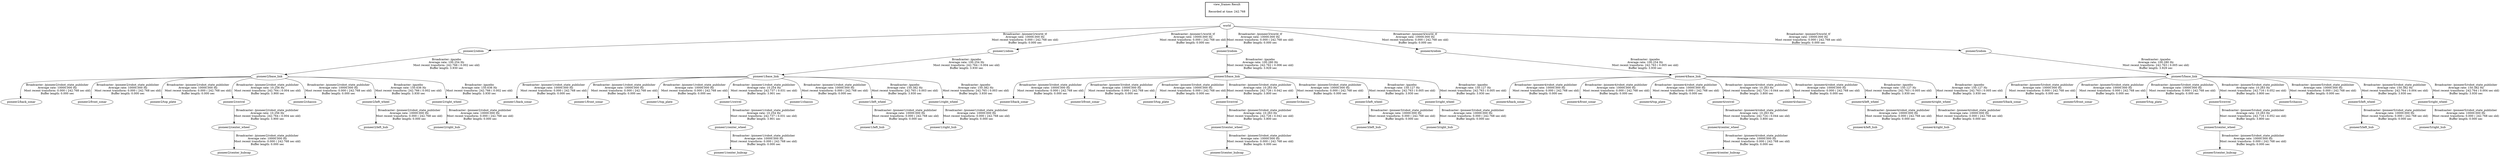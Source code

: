 digraph G {
"world" -> "pioneer2/odom"[label="Broadcaster: /pioneer2/world_tf\nAverage rate: 10000.000 Hz\nMost recent transform: 0.000 ( 242.768 sec old)\nBuffer length: 0.000 sec\n"];
"pioneer2/base_link" -> "pioneer2/back_sonar"[label="Broadcaster: /pioneer2/robot_state_publisher\nAverage rate: 10000.000 Hz\nMost recent transform: 0.000 ( 242.768 sec old)\nBuffer length: 0.000 sec\n"];
"pioneer2/odom" -> "pioneer2/base_link"[label="Broadcaster: /gazebo\nAverage rate: 100.254 Hz\nMost recent transform: 242.766 ( 0.002 sec old)\nBuffer length: 3.930 sec\n"];
"pioneer2/base_link" -> "pioneer2/front_sonar"[label="Broadcaster: /pioneer2/robot_state_publisher\nAverage rate: 10000.000 Hz\nMost recent transform: 0.000 ( 242.768 sec old)\nBuffer length: 0.000 sec\n"];
"pioneer2/base_link" -> "pioneer2/top_plate"[label="Broadcaster: /pioneer2/robot_state_publisher\nAverage rate: 10000.000 Hz\nMost recent transform: 0.000 ( 242.768 sec old)\nBuffer length: 0.000 sec\n"];
"pioneer2/center_wheel" -> "pioneer2/center_hubcap"[label="Broadcaster: /pioneer2/robot_state_publisher\nAverage rate: 10000.000 Hz\nMost recent transform: 0.000 ( 242.768 sec old)\nBuffer length: 0.000 sec\n"];
"pioneer2/swivel" -> "pioneer2/center_wheel"[label="Broadcaster: /pioneer2/robot_state_publisher\nAverage rate: 10.256 Hz\nMost recent transform: 242.764 ( 0.004 sec old)\nBuffer length: 3.900 sec\n"];
"pioneer2/base_link" -> "pioneer2/chassis"[label="Broadcaster: /pioneer2/robot_state_publisher\nAverage rate: 10000.000 Hz\nMost recent transform: 0.000 ( 242.768 sec old)\nBuffer length: 0.000 sec\n"];
"pioneer2/left_wheel" -> "pioneer2/left_hub"[label="Broadcaster: /pioneer2/robot_state_publisher\nAverage rate: 10000.000 Hz\nMost recent transform: 0.000 ( 242.768 sec old)\nBuffer length: 0.000 sec\n"];
"pioneer2/base_link" -> "pioneer2/left_wheel"[label="Broadcaster: /gazebo\nAverage rate: 150.636 Hz\nMost recent transform: 242.766 ( 0.002 sec old)\nBuffer length: 3.930 sec\n"];
"pioneer2/right_wheel" -> "pioneer2/right_hub"[label="Broadcaster: /pioneer2/robot_state_publisher\nAverage rate: 10000.000 Hz\nMost recent transform: 0.000 ( 242.768 sec old)\nBuffer length: 0.000 sec\n"];
"pioneer2/base_link" -> "pioneer2/right_wheel"[label="Broadcaster: /gazebo\nAverage rate: 150.636 Hz\nMost recent transform: 242.766 ( 0.002 sec old)\nBuffer length: 3.930 sec\n"];
"world" -> "pioneer1/odom"[label="Broadcaster: /pioneer1/world_tf\nAverage rate: 10000.000 Hz\nMost recent transform: 0.000 ( 242.768 sec old)\nBuffer length: 0.000 sec\n"];
"world" -> "pioneer3/odom"[label="Broadcaster: /pioneer3/world_tf\nAverage rate: 10000.000 Hz\nMost recent transform: 0.000 ( 242.768 sec old)\nBuffer length: 0.000 sec\n"];
"pioneer1/base_link" -> "pioneer1/back_sonar"[label="Broadcaster: /pioneer1/robot_state_publisher\nAverage rate: 10000.000 Hz\nMost recent transform: 0.000 ( 242.768 sec old)\nBuffer length: 0.000 sec\n"];
"pioneer1/odom" -> "pioneer1/base_link"[label="Broadcaster: /gazebo\nAverage rate: 100.254 Hz\nMost recent transform: 242.764 ( 0.004 sec old)\nBuffer length: 3.930 sec\n"];
"pioneer1/base_link" -> "pioneer1/front_sonar"[label="Broadcaster: /pioneer1/robot_state_publisher\nAverage rate: 10000.000 Hz\nMost recent transform: 0.000 ( 242.768 sec old)\nBuffer length: 0.000 sec\n"];
"pioneer1/base_link" -> "pioneer1/top_plate"[label="Broadcaster: /pioneer1/robot_state_publisher\nAverage rate: 10000.000 Hz\nMost recent transform: 0.000 ( 242.768 sec old)\nBuffer length: 0.000 sec\n"];
"pioneer1/center_wheel" -> "pioneer1/center_hubcap"[label="Broadcaster: /pioneer1/robot_state_publisher\nAverage rate: 10000.000 Hz\nMost recent transform: 0.000 ( 242.768 sec old)\nBuffer length: 0.000 sec\n"];
"pioneer1/swivel" -> "pioneer1/center_wheel"[label="Broadcaster: /pioneer1/robot_state_publisher\nAverage rate: 10.254 Hz\nMost recent transform: 242.737 ( 0.031 sec old)\nBuffer length: 3.901 sec\n"];
"pioneer1/base_link" -> "pioneer1/chassis"[label="Broadcaster: /pioneer1/robot_state_publisher\nAverage rate: 10000.000 Hz\nMost recent transform: 0.000 ( 242.768 sec old)\nBuffer length: 0.000 sec\n"];
"pioneer1/left_wheel" -> "pioneer1/left_hub"[label="Broadcaster: /pioneer1/robot_state_publisher\nAverage rate: 10000.000 Hz\nMost recent transform: 0.000 ( 242.768 sec old)\nBuffer length: 0.000 sec\n"];
"pioneer1/base_link" -> "pioneer1/left_wheel"[label="Broadcaster: /gazebo\nAverage rate: 150.382 Hz\nMost recent transform: 242.765 ( 0.003 sec old)\nBuffer length: 3.930 sec\n"];
"pioneer1/right_wheel" -> "pioneer1/right_hub"[label="Broadcaster: /pioneer1/robot_state_publisher\nAverage rate: 10000.000 Hz\nMost recent transform: 0.000 ( 242.768 sec old)\nBuffer length: 0.000 sec\n"];
"pioneer1/base_link" -> "pioneer1/right_wheel"[label="Broadcaster: /gazebo\nAverage rate: 150.382 Hz\nMost recent transform: 242.765 ( 0.003 sec old)\nBuffer length: 3.930 sec\n"];
"pioneer4/base_link" -> "pioneer4/back_sonar"[label="Broadcaster: /pioneer4/robot_state_publisher\nAverage rate: 10000.000 Hz\nMost recent transform: 0.000 ( 242.768 sec old)\nBuffer length: 0.000 sec\n"];
"pioneer4/odom" -> "pioneer4/base_link"[label="Broadcaster: /gazebo\nAverage rate: 100.254 Hz\nMost recent transform: 242.763 ( 0.005 sec old)\nBuffer length: 3.930 sec\n"];
"pioneer4/base_link" -> "pioneer4/front_sonar"[label="Broadcaster: /pioneer4/robot_state_publisher\nAverage rate: 10000.000 Hz\nMost recent transform: 0.000 ( 242.768 sec old)\nBuffer length: 0.000 sec\n"];
"pioneer4/base_link" -> "pioneer4/top_plate"[label="Broadcaster: /pioneer4/robot_state_publisher\nAverage rate: 10000.000 Hz\nMost recent transform: 0.000 ( 242.768 sec old)\nBuffer length: 0.000 sec\n"];
"pioneer4/center_wheel" -> "pioneer4/center_hubcap"[label="Broadcaster: /pioneer4/robot_state_publisher\nAverage rate: 10000.000 Hz\nMost recent transform: 0.000 ( 242.768 sec old)\nBuffer length: 0.000 sec\n"];
"pioneer4/swivel" -> "pioneer4/center_wheel"[label="Broadcaster: /pioneer4/robot_state_publisher\nAverage rate: 10.263 Hz\nMost recent transform: 242.724 ( 0.044 sec old)\nBuffer length: 3.800 sec\n"];
"pioneer4/base_link" -> "pioneer4/chassis"[label="Broadcaster: /pioneer4/robot_state_publisher\nAverage rate: 10000.000 Hz\nMost recent transform: 0.000 ( 242.768 sec old)\nBuffer length: 0.000 sec\n"];
"pioneer4/left_wheel" -> "pioneer4/left_hub"[label="Broadcaster: /pioneer4/robot_state_publisher\nAverage rate: 10000.000 Hz\nMost recent transform: 0.000 ( 242.768 sec old)\nBuffer length: 0.000 sec\n"];
"pioneer4/base_link" -> "pioneer4/left_wheel"[label="Broadcaster: /gazebo\nAverage rate: 150.127 Hz\nMost recent transform: 242.763 ( 0.005 sec old)\nBuffer length: 3.930 sec\n"];
"pioneer4/right_wheel" -> "pioneer4/right_hub"[label="Broadcaster: /pioneer4/robot_state_publisher\nAverage rate: 10000.000 Hz\nMost recent transform: 0.000 ( 242.768 sec old)\nBuffer length: 0.000 sec\n"];
"pioneer4/base_link" -> "pioneer4/right_wheel"[label="Broadcaster: /gazebo\nAverage rate: 150.127 Hz\nMost recent transform: 242.763 ( 0.005 sec old)\nBuffer length: 3.930 sec\n"];
"world" -> "pioneer4/odom"[label="Broadcaster: /pioneer4/world_tf\nAverage rate: 10000.000 Hz\nMost recent transform: 0.000 ( 242.768 sec old)\nBuffer length: 0.000 sec\n"];
"pioneer3/base_link" -> "pioneer3/back_sonar"[label="Broadcaster: /pioneer3/robot_state_publisher\nAverage rate: 10000.000 Hz\nMost recent transform: 0.000 ( 242.768 sec old)\nBuffer length: 0.000 sec\n"];
"pioneer3/odom" -> "pioneer3/base_link"[label="Broadcaster: /gazebo\nAverage rate: 100.280 Hz\nMost recent transform: 242.762 ( 0.006 sec old)\nBuffer length: 3.929 sec\n"];
"pioneer3/base_link" -> "pioneer3/front_sonar"[label="Broadcaster: /pioneer3/robot_state_publisher\nAverage rate: 10000.000 Hz\nMost recent transform: 0.000 ( 242.768 sec old)\nBuffer length: 0.000 sec\n"];
"pioneer3/base_link" -> "pioneer3/top_plate"[label="Broadcaster: /pioneer3/robot_state_publisher\nAverage rate: 10000.000 Hz\nMost recent transform: 0.000 ( 242.768 sec old)\nBuffer length: 0.000 sec\n"];
"pioneer3/center_wheel" -> "pioneer3/center_hubcap"[label="Broadcaster: /pioneer3/robot_state_publisher\nAverage rate: 10000.000 Hz\nMost recent transform: 0.000 ( 242.768 sec old)\nBuffer length: 0.000 sec\n"];
"pioneer3/swivel" -> "pioneer3/center_wheel"[label="Broadcaster: /pioneer3/robot_state_publisher\nAverage rate: 10.263 Hz\nMost recent transform: 242.726 ( 0.042 sec old)\nBuffer length: 3.800 sec\n"];
"pioneer3/base_link" -> "pioneer3/chassis"[label="Broadcaster: /pioneer3/robot_state_publisher\nAverage rate: 10000.000 Hz\nMost recent transform: 0.000 ( 242.768 sec old)\nBuffer length: 0.000 sec\n"];
"pioneer3/left_wheel" -> "pioneer3/left_hub"[label="Broadcaster: /pioneer3/robot_state_publisher\nAverage rate: 10000.000 Hz\nMost recent transform: 0.000 ( 242.768 sec old)\nBuffer length: 0.000 sec\n"];
"pioneer3/base_link" -> "pioneer3/left_wheel"[label="Broadcaster: /gazebo\nAverage rate: 150.127 Hz\nMost recent transform: 242.763 ( 0.005 sec old)\nBuffer length: 3.930 sec\n"];
"pioneer3/right_wheel" -> "pioneer3/right_hub"[label="Broadcaster: /pioneer3/robot_state_publisher\nAverage rate: 10000.000 Hz\nMost recent transform: 0.000 ( 242.768 sec old)\nBuffer length: 0.000 sec\n"];
"pioneer3/base_link" -> "pioneer3/right_wheel"[label="Broadcaster: /gazebo\nAverage rate: 150.127 Hz\nMost recent transform: 242.763 ( 0.005 sec old)\nBuffer length: 3.930 sec\n"];
"world" -> "pioneer5/odom"[label="Broadcaster: /pioneer5/world_tf\nAverage rate: 10000.000 Hz\nMost recent transform: 0.000 ( 242.768 sec old)\nBuffer length: 0.000 sec\n"];
"pioneer5/base_link" -> "pioneer5/back_sonar"[label="Broadcaster: /pioneer5/robot_state_publisher\nAverage rate: 10000.000 Hz\nMost recent transform: 0.000 ( 242.768 sec old)\nBuffer length: 0.000 sec\n"];
"pioneer5/odom" -> "pioneer5/base_link"[label="Broadcaster: /gazebo\nAverage rate: 100.280 Hz\nMost recent transform: 242.763 ( 0.005 sec old)\nBuffer length: 3.929 sec\n"];
"pioneer5/base_link" -> "pioneer5/front_sonar"[label="Broadcaster: /pioneer5/robot_state_publisher\nAverage rate: 10000.000 Hz\nMost recent transform: 0.000 ( 242.768 sec old)\nBuffer length: 0.000 sec\n"];
"pioneer5/base_link" -> "pioneer5/top_plate"[label="Broadcaster: /pioneer5/robot_state_publisher\nAverage rate: 10000.000 Hz\nMost recent transform: 0.000 ( 242.768 sec old)\nBuffer length: 0.000 sec\n"];
"pioneer5/center_wheel" -> "pioneer5/center_hubcap"[label="Broadcaster: /pioneer5/robot_state_publisher\nAverage rate: 10000.000 Hz\nMost recent transform: 0.000 ( 242.768 sec old)\nBuffer length: 0.000 sec\n"];
"pioneer5/swivel" -> "pioneer5/center_wheel"[label="Broadcaster: /pioneer5/robot_state_publisher\nAverage rate: 10.263 Hz\nMost recent transform: 242.716 ( 0.052 sec old)\nBuffer length: 3.800 sec\n"];
"pioneer5/base_link" -> "pioneer5/chassis"[label="Broadcaster: /pioneer5/robot_state_publisher\nAverage rate: 10000.000 Hz\nMost recent transform: 0.000 ( 242.768 sec old)\nBuffer length: 0.000 sec\n"];
"pioneer5/left_wheel" -> "pioneer5/left_hub"[label="Broadcaster: /pioneer5/robot_state_publisher\nAverage rate: 10000.000 Hz\nMost recent transform: 0.000 ( 242.768 sec old)\nBuffer length: 0.000 sec\n"];
"pioneer5/base_link" -> "pioneer5/left_wheel"[label="Broadcaster: /pioneer5/robot_state_publisher\nAverage rate: 150.382 Hz\nMost recent transform: 242.764 ( 0.004 sec old)\nBuffer length: 3.930 sec\n"];
"pioneer5/right_wheel" -> "pioneer5/right_hub"[label="Broadcaster: /pioneer5/robot_state_publisher\nAverage rate: 10000.000 Hz\nMost recent transform: 0.000 ( 242.768 sec old)\nBuffer length: 0.000 sec\n"];
"pioneer5/base_link" -> "pioneer5/right_wheel"[label="Broadcaster: /pioneer5/robot_state_publisher\nAverage rate: 150.382 Hz\nMost recent transform: 242.764 ( 0.004 sec old)\nBuffer length: 3.930 sec\n"];
"pioneer1/base_link" -> "pioneer1/swivel"[label="Broadcaster: /pioneer1/robot_state_publisher\nAverage rate: 10.254 Hz\nMost recent transform: 242.737 ( 0.031 sec old)\nBuffer length: 3.901 sec\n"];
"pioneer2/base_link" -> "pioneer2/swivel"[label="Broadcaster: /pioneer2/robot_state_publisher\nAverage rate: 10.256 Hz\nMost recent transform: 242.764 ( 0.004 sec old)\nBuffer length: 3.900 sec\n"];
"pioneer5/base_link" -> "pioneer5/swivel"[label="Broadcaster: /pioneer5/robot_state_publisher\nAverage rate: 10.263 Hz\nMost recent transform: 242.716 ( 0.052 sec old)\nBuffer length: 3.800 sec\n"];
"pioneer4/base_link" -> "pioneer4/swivel"[label="Broadcaster: /pioneer4/robot_state_publisher\nAverage rate: 10.263 Hz\nMost recent transform: 242.724 ( 0.044 sec old)\nBuffer length: 3.800 sec\n"];
"pioneer3/base_link" -> "pioneer3/swivel"[label="Broadcaster: /pioneer3/robot_state_publisher\nAverage rate: 10.263 Hz\nMost recent transform: 242.726 ( 0.042 sec old)\nBuffer length: 3.800 sec\n"];
edge [style=invis];
 subgraph cluster_legend { style=bold; color=black; label ="view_frames Result";
"Recorded at time: 242.768"[ shape=plaintext ] ;
 }->"world";
}